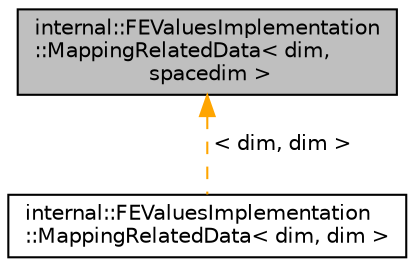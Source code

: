 digraph "internal::FEValuesImplementation::MappingRelatedData&lt; dim, spacedim &gt;"
{
 // LATEX_PDF_SIZE
  edge [fontname="Helvetica",fontsize="10",labelfontname="Helvetica",labelfontsize="10"];
  node [fontname="Helvetica",fontsize="10",shape=record];
  Node1 [label="internal::FEValuesImplementation\l::MappingRelatedData\< dim,\l spacedim \>",height=0.2,width=0.4,color="black", fillcolor="grey75", style="filled", fontcolor="black",tooltip=" "];
  Node1 -> Node2 [dir="back",color="orange",fontsize="10",style="dashed",label=" \< dim, dim \>" ,fontname="Helvetica"];
  Node2 [label="internal::FEValuesImplementation\l::MappingRelatedData\< dim, dim \>",height=0.2,width=0.4,color="black", fillcolor="white", style="filled",URL="$classinternal_1_1FEValuesImplementation_1_1MappingRelatedData.html",tooltip=" "];
}
